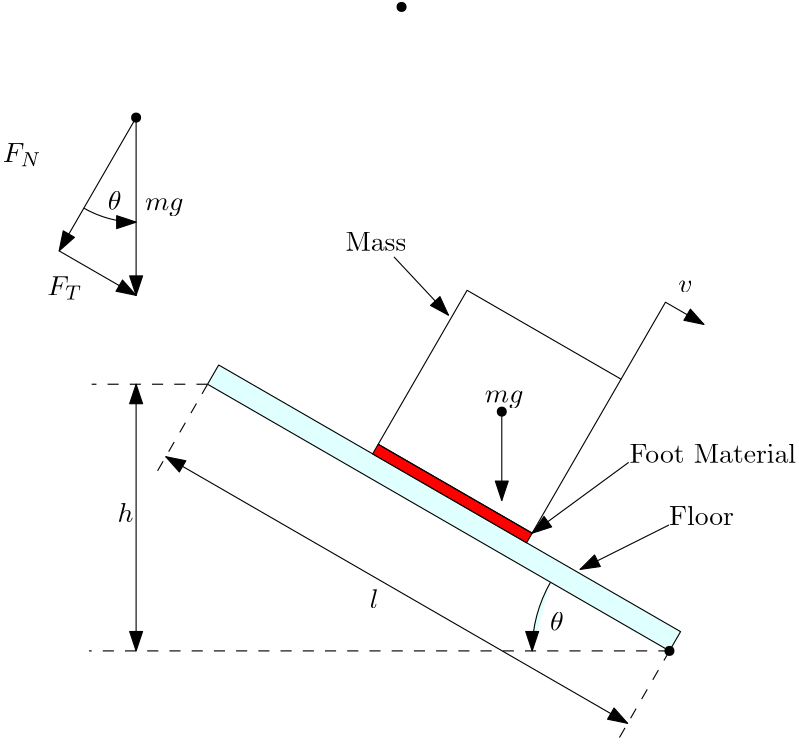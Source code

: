 <?xml version="1.0"?>
<!DOCTYPE ipe SYSTEM "ipe.dtd">
<ipe version="70218" creator="Ipe 7.2.24">
<info created="D:20231206165035" modified="D:20231207151730"/>
<ipestyle name="basic">
<symbol name="arrow/arc(spx)">
<path stroke="sym-stroke" fill="sym-stroke" pen="sym-pen">
0 0 m
-1 0.333 l
-1 -0.333 l
h
</path>
</symbol>
<symbol name="arrow/farc(spx)">
<path stroke="sym-stroke" fill="white" pen="sym-pen">
0 0 m
-1 0.333 l
-1 -0.333 l
h
</path>
</symbol>
<symbol name="arrow/ptarc(spx)">
<path stroke="sym-stroke" fill="sym-stroke" pen="sym-pen">
0 0 m
-1 0.333 l
-0.8 0 l
-1 -0.333 l
h
</path>
</symbol>
<symbol name="arrow/fptarc(spx)">
<path stroke="sym-stroke" fill="white" pen="sym-pen">
0 0 m
-1 0.333 l
-0.8 0 l
-1 -0.333 l
h
</path>
</symbol>
<symbol name="mark/circle(sx)" transformations="translations">
<path fill="sym-stroke">
0.6 0 0 0.6 0 0 e
0.4 0 0 0.4 0 0 e
</path>
</symbol>
<symbol name="mark/disk(sx)" transformations="translations">
<path fill="sym-stroke">
0.6 0 0 0.6 0 0 e
</path>
</symbol>
<symbol name="mark/fdisk(sfx)" transformations="translations">
<group>
<path fill="sym-fill">
0.5 0 0 0.5 0 0 e
</path>
<path fill="sym-stroke" fillrule="eofill">
0.6 0 0 0.6 0 0 e
0.4 0 0 0.4 0 0 e
</path>
</group>
</symbol>
<symbol name="mark/box(sx)" transformations="translations">
<path fill="sym-stroke" fillrule="eofill">
-0.6 -0.6 m
0.6 -0.6 l
0.6 0.6 l
-0.6 0.6 l
h
-0.4 -0.4 m
0.4 -0.4 l
0.4 0.4 l
-0.4 0.4 l
h
</path>
</symbol>
<symbol name="mark/square(sx)" transformations="translations">
<path fill="sym-stroke">
-0.6 -0.6 m
0.6 -0.6 l
0.6 0.6 l
-0.6 0.6 l
h
</path>
</symbol>
<symbol name="mark/fsquare(sfx)" transformations="translations">
<group>
<path fill="sym-fill">
-0.5 -0.5 m
0.5 -0.5 l
0.5 0.5 l
-0.5 0.5 l
h
</path>
<path fill="sym-stroke" fillrule="eofill">
-0.6 -0.6 m
0.6 -0.6 l
0.6 0.6 l
-0.6 0.6 l
h
-0.4 -0.4 m
0.4 -0.4 l
0.4 0.4 l
-0.4 0.4 l
h
</path>
</group>
</symbol>
<symbol name="mark/cross(sx)" transformations="translations">
<group>
<path fill="sym-stroke">
-0.43 -0.57 m
0.57 0.43 l
0.43 0.57 l
-0.57 -0.43 l
h
</path>
<path fill="sym-stroke">
-0.43 0.57 m
0.57 -0.43 l
0.43 -0.57 l
-0.57 0.43 l
h
</path>
</group>
</symbol>
<symbol name="arrow/fnormal(spx)">
<path stroke="sym-stroke" fill="white" pen="sym-pen">
0 0 m
-1 0.333 l
-1 -0.333 l
h
</path>
</symbol>
<symbol name="arrow/pointed(spx)">
<path stroke="sym-stroke" fill="sym-stroke" pen="sym-pen">
0 0 m
-1 0.333 l
-0.8 0 l
-1 -0.333 l
h
</path>
</symbol>
<symbol name="arrow/fpointed(spx)">
<path stroke="sym-stroke" fill="white" pen="sym-pen">
0 0 m
-1 0.333 l
-0.8 0 l
-1 -0.333 l
h
</path>
</symbol>
<symbol name="arrow/linear(spx)">
<path stroke="sym-stroke" pen="sym-pen">
-1 0.333 m
0 0 l
-1 -0.333 l
</path>
</symbol>
<symbol name="arrow/fdouble(spx)">
<path stroke="sym-stroke" fill="white" pen="sym-pen">
0 0 m
-1 0.333 l
-1 -0.333 l
h
-1 0 m
-2 0.333 l
-2 -0.333 l
h
</path>
</symbol>
<symbol name="arrow/double(spx)">
<path stroke="sym-stroke" fill="sym-stroke" pen="sym-pen">
0 0 m
-1 0.333 l
-1 -0.333 l
h
-1 0 m
-2 0.333 l
-2 -0.333 l
h
</path>
</symbol>
<symbol name="arrow/mid-normal(spx)">
<path stroke="sym-stroke" fill="sym-stroke" pen="sym-pen">
0.5 0 m
-0.5 0.333 l
-0.5 -0.333 l
h
</path>
</symbol>
<symbol name="arrow/mid-fnormal(spx)">
<path stroke="sym-stroke" fill="white" pen="sym-pen">
0.5 0 m
-0.5 0.333 l
-0.5 -0.333 l
h
</path>
</symbol>
<symbol name="arrow/mid-pointed(spx)">
<path stroke="sym-stroke" fill="sym-stroke" pen="sym-pen">
0.5 0 m
-0.5 0.333 l
-0.3 0 l
-0.5 -0.333 l
h
</path>
</symbol>
<symbol name="arrow/mid-fpointed(spx)">
<path stroke="sym-stroke" fill="white" pen="sym-pen">
0.5 0 m
-0.5 0.333 l
-0.3 0 l
-0.5 -0.333 l
h
</path>
</symbol>
<symbol name="arrow/mid-double(spx)">
<path stroke="sym-stroke" fill="sym-stroke" pen="sym-pen">
1 0 m
0 0.333 l
0 -0.333 l
h
0 0 m
-1 0.333 l
-1 -0.333 l
h
</path>
</symbol>
<symbol name="arrow/mid-fdouble(spx)">
<path stroke="sym-stroke" fill="white" pen="sym-pen">
1 0 m
0 0.333 l
0 -0.333 l
h
0 0 m
-1 0.333 l
-1 -0.333 l
h
</path>
</symbol>
<anglesize name="22.5 deg" value="22.5"/>
<anglesize name="30 deg" value="30"/>
<anglesize name="45 deg" value="45"/>
<anglesize name="60 deg" value="60"/>
<anglesize name="90 deg" value="90"/>
<arrowsize name="large" value="10"/>
<arrowsize name="small" value="5"/>
<arrowsize name="tiny" value="3"/>
<color name="blue" value="0 0 1"/>
<color name="brown" value="0.647 0.165 0.165"/>
<color name="darkblue" value="0 0 0.545"/>
<color name="darkcyan" value="0 0.545 0.545"/>
<color name="darkgray" value="0.663"/>
<color name="darkgreen" value="0 0.392 0"/>
<color name="darkmagenta" value="0.545 0 0.545"/>
<color name="darkorange" value="1 0.549 0"/>
<color name="darkred" value="0.545 0 0"/>
<color name="gold" value="1 0.843 0"/>
<color name="gray" value="0.745"/>
<color name="green" value="0 1 0"/>
<color name="lightblue" value="0.678 0.847 0.902"/>
<color name="lightcyan" value="0.878 1 1"/>
<color name="lightgray" value="0.827"/>
<color name="lightgreen" value="0.565 0.933 0.565"/>
<color name="lightyellow" value="1 1 0.878"/>
<color name="navy" value="0 0 0.502"/>
<color name="orange" value="1 0.647 0"/>
<color name="pink" value="1 0.753 0.796"/>
<color name="purple" value="0.627 0.125 0.941"/>
<color name="red" value="1 0 0"/>
<color name="seagreen" value="0.18 0.545 0.341"/>
<color name="turquoise" value="0.251 0.878 0.816"/>
<color name="violet" value="0.933 0.51 0.933"/>
<color name="yellow" value="1 1 0"/>
<dashstyle name="dash dot dotted" value="[4 2 1 2 1 2] 0"/>
<dashstyle name="dash dotted" value="[4 2 1 2] 0"/>
<dashstyle name="dashed" value="[4] 0"/>
<dashstyle name="dotted" value="[1 3] 0"/>
<gridsize name="10 pts (~3.5 mm)" value="10"/>
<gridsize name="14 pts (~5 mm)" value="14"/>
<gridsize name="16 pts (~6 mm)" value="16"/>
<gridsize name="20 pts (~7 mm)" value="20"/>
<gridsize name="28 pts (~10 mm)" value="28"/>
<gridsize name="32 pts (~12 mm)" value="32"/>
<gridsize name="4 pts" value="4"/>
<gridsize name="56 pts (~20 mm)" value="56"/>
<gridsize name="8 pts (~3 mm)" value="8"/>
<opacity name="10%" value="0.1"/>
<opacity name="30%" value="0.3"/>
<opacity name="50%" value="0.5"/>
<opacity name="75%" value="0.75"/>
<pen name="fat" value="1.2"/>
<pen name="heavier" value="0.8"/>
<pen name="ultrafat" value="2"/>
<symbolsize name="large" value="5"/>
<symbolsize name="small" value="2"/>
<symbolsize name="tiny" value="1.1"/>
<textsize name="Huge" value="\Huge"/>
<textsize name="LARGE" value="\LARGE"/>
<textsize name="Large" value="\Large"/>
<textsize name="footnote" value="\footnotesize"/>
<textsize name="huge" value="\huge"/>
<textsize name="large" value="\large"/>
<textsize name="small" value="\small"/>
<textsize name="tiny" value="\tiny"/>
<textstyle name="center" begin="\begin{center}" end="\end{center}"/>
<textstyle name="item" begin="\begin{itemize}\item{}" end="\end{itemize}"/>
<textstyle name="itemize" begin="\begin{itemize}" end="\end{itemize}"/>
<tiling name="falling" angle="-60" step="4" width="1"/>
<tiling name="rising" angle="30" step="4" width="1"/>
</ipestyle>
<page>
<layer name="alpha"/>
<view layers="alpha" active="alpha"/>
<text layer="alpha" matrix="1 0 0 1 91.3431 -63.9402" transformations="translations" pos="304 784" stroke="black" type="label" width="21.973" height="6.808" depth="0" valign="baseline">Mass</text>
<text matrix="1 0 0 1 193.647 -108.242" transformations="translations" pos="304 752" stroke="black" type="label" width="59.942" height="6.918" depth="0" valign="baseline">Foot
Material</text>
<text matrix="1 0 0 1 191.821 -82.6655" transformations="translations" pos="320 704" stroke="black" type="label" width="23.412" height="6.918" depth="0" valign="baseline">Floor</text>
<path matrix="1 0 0 1 191.821 -82.6655" stroke="black" arrow="normal/normal">
320 704 m
288 688 l
</path>
<path matrix="1.08842 0 0 1 -45.273 0" stroke="black" dash="dashed">
512 576 m
320 576 l
</path>
<path matrix="1 0 0 1 -48 48" stroke="black" arrow="normal/normal" rarrow="normal/normal">
368 528 m
368 624 l
</path>
<text matrix="1 0 0 1 36.994 -8.6776" transformations="translations" pos="432 592" stroke="black" type="label" width="4.954" height="6.918" depth="0" valign="baseline" style="math">\theta
</text>
<text matrix="1 0 0 1 -38.7433 -1.59744" transformations="translations" pos="352 624" stroke="black" type="label" width="5.74" height="6.918" depth="0" valign="baseline" style="math">h</text>
<path matrix="1 0 0 1 -60.3585 22.1368" stroke="black" arrow="normal/normal">
512 640 m
512 608 l
</path>
<text matrix="1 0 0 1 -0.155534 -11.7715" transformations="translations" pos="445.704 677.208" stroke="black" type="label" width="13.857" height="4.297" depth="1.93" valign="baseline" style="math">mg</text>
<text matrix="1 0 0 1 -3.65372 -10.0477" transformations="translations" pos="518.779 715.116" stroke="black" type="label" width="5.187" height="4.289" depth="0" valign="baseline" style="math">v</text>
<path matrix="0.866025 -0.5 0.5 0.866025 -237.405 301.992" stroke="black" arrow="normal/normal">
448 688 m
448 720 l
464 720 l
</path>
<path matrix="0.866025 -0.5 0.5 0.866025 -161.128 50.1079" stroke="black" fill="lightcyan">
128 800 m
128 792 l
320 792 l
320 800 l
h
</path>
<path matrix="0.866025 -0.5 0.5 0.866025 -161.128 50.1079" stroke="black" fill="red">
192 804 m
192 800 l
256 800 l
256 804 l
h
</path>
<path matrix="0.866025 -0.5 0.5 0.866025 -111.128 136.71" stroke="black">
192 704 m
192 768 l
256 768 l
256 704 l
h
</path>
<path stroke="black" fill="lightcyan" arrow="normal/normal">
497.313 643.868 m
462.574 618.392 l
</path>
<path stroke="black" fill="lightcyan" arrow="normal/normal">
412.821 717.856 m
432.459 696.847 l
</path>
<path matrix="1 0 0 1 -15.0536 -26.0742" stroke="black" fill="lightcyan" arrow="normal/normal" rarrow="normal/normal">
512 576 m
345.723 672 l
</path>
<path matrix="0.960751 0 0 1 13.5693 0" stroke="black" fill="lightcyan" dash="dashed">
345.723 672 m
302.296 672 l
</path>
<text matrix="1 0 0 1 52.1434 -32.6538" transformations="translations" pos="352 624" stroke="black" type="label" width="3.169" height="6.918" depth="0" valign="baseline" style="math">l</text>
<path stroke="black" fill="lightcyan" arrow="normal/normal">
469.2 600.71 m
49.4209 0 0 49.4209 512 576 462.579 576 a
</path>
<path matrix="4.78431 0 0 4.78431 -1327.46 -2576.2" stroke="black" fill="lightcyan" dash="dashed">
349.723 678.928 m
345.723 672 l
</path>
<path matrix="4.78431 0 0 4.78431 -1161.18 -2672.2" stroke="black" fill="lightcyan" dash="dashed">
349.723 678.928 m
345.723 672 l
</path>
<use name="mark/disk(sx)" pos="512 576" size="normal" stroke="black"/>
<use name="mark/disk(sx)" pos="451.641 662.137" size="normal" stroke="black"/>
<use name="mark/disk(sx)" pos="320 768" size="normal" stroke="black"/>
<use name="mark/disk(sx)" pos="415.561 807.829" size="normal" stroke="black"/>
<group matrix="1 0 0 1 256 64">
<path matrix="0.866025 -0.5 0.5 0.866025 -311.426 117.744" stroke="black" rarrow="normal/normal">
64 640 m
32 640 l
</path>
<path matrix="0.695623 0 0 0.695623 -8.23268 210.801" stroke="black" rarrow="normal/normal">
64 640 m
103.839 709.003 l
</path>
<path matrix="0.666667 0 0 0.666667 21.3333 213.333" stroke="black" rarrow="normal/normal">
64 640 m
64 736 l
</path>
</group>
<text matrix="1 0 0 1 243.212 62.6298" transformations="translations" pos="80 672" stroke="black" type="label" width="13.857" height="4.297" depth="1.93" valign="baseline" style="math">mg</text>
<text matrix="1 0 0 1 -122.173 142.814" transformations="translations" pos="432 592" stroke="black" type="label" width="4.954" height="6.918" depth="0" valign="baseline" style="math">\theta
</text>
<path matrix="1 0 0 1 256 64" stroke="black" arrow="normal/normal">
45.1803 671.403 m
37.6393 0 0 37.6393 64 704 64 666.361 a
</path>
<text matrix="1 0 0 1 -16 0" transformations="translations" pos="288 752" stroke="black" type="label" width="13.963" height="6.812" depth="1.49" valign="baseline" style="math">F_{N}</text>
<text matrix="1 0 0 1 0 -48" transformations="translations" pos="288 752" stroke="black" type="label" width="12.683" height="6.812" depth="1.49" valign="baseline" style="math">F_{T}</text>
</page>
</ipe>
